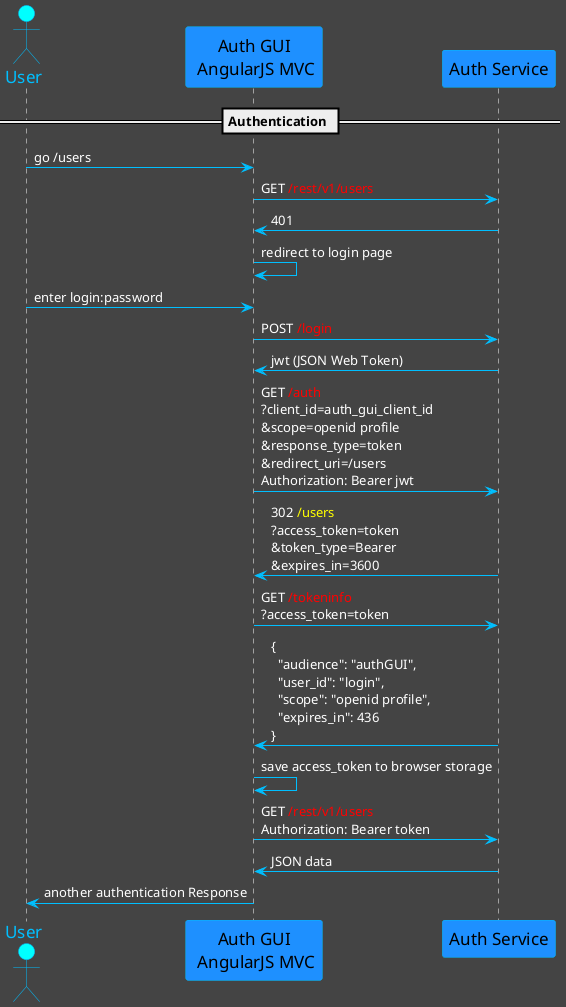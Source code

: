 @startuml
skinparam backgroundColor #444444

skinparam sequence {
	ArrowColor DeepSkyBlue
	ArrowFontColor white
	ActorBorderColor DeepSkyBlue
	LifeLineBorderColor white
	LifeLineBackgroundColor white

	ParticipantBorderColor DeepSkyBlue
	ParticipantBackgroundColor DodgerBlue
	ParticipantFontName Verdana
	ParticipantFontSize 17
	ParticipantFontColor black

	ActorBackgroundColor aqua
	ActorFontColor DeepSkyBlue
	ActorFontSize 17
	ActorFontName Verdana
}

actor User
participant "Auth GUI\n AngularJS MVC" as AuthGUI
participant "Auth Service" as AuthSvc

'== Startup ==
'AuthGUI -> AuthSvc: /auth: client_id, secret
'AuthGUI <- AuthSvc: access_code
'AuthGUI -> AuthSvc: /token: access_code
'AuthGUI <- AuthSvc: jwt (JSON Web Token)

== Authentication ==
User -> AuthGUI: go /users
AuthGUI -> AuthSvc: GET <font color=red>/rest/v1/users</font>
AuthGUI <- AuthSvc: 401
AuthGUI -> AuthGUI: redirect to login page
User -> AuthGUI: enter login:password
AuthGUI -> AuthSvc: POST <font color=red>/login</font>
AuthGUI <- AuthSvc: jwt (JSON Web Token)
AuthGUI -> AuthSvc: GET <font color=red>/auth</font>\n?client_id=auth_gui_client_id\n&scope=openid profile\n&response_type=token\n&redirect_uri=/users\nAuthorization: Bearer jwt
AuthGUI <- AuthSvc: 302 <font color=yellow>/users</font>\n?access_token=token\n&token_type=Bearer\n&expires_in=3600
AuthGUI -> AuthSvc: GET <font color=red>/tokeninfo</font>\n?access_token=token
AuthGUI <- AuthSvc: {\n  "audience": "authGUI",\n  "user_id": "login",\n  "scope": "openid profile",\n  "expires_in": 436\n}
AuthGUI -> AuthGUI: save access_token to browser storage
AuthGUI -> AuthSvc: GET <font color=red>/rest/v1/users</font>\nAuthorization: Bearer token
AuthGUI <- AuthSvc: JSON data

User <- AuthGUI: another authentication Response

@enduml